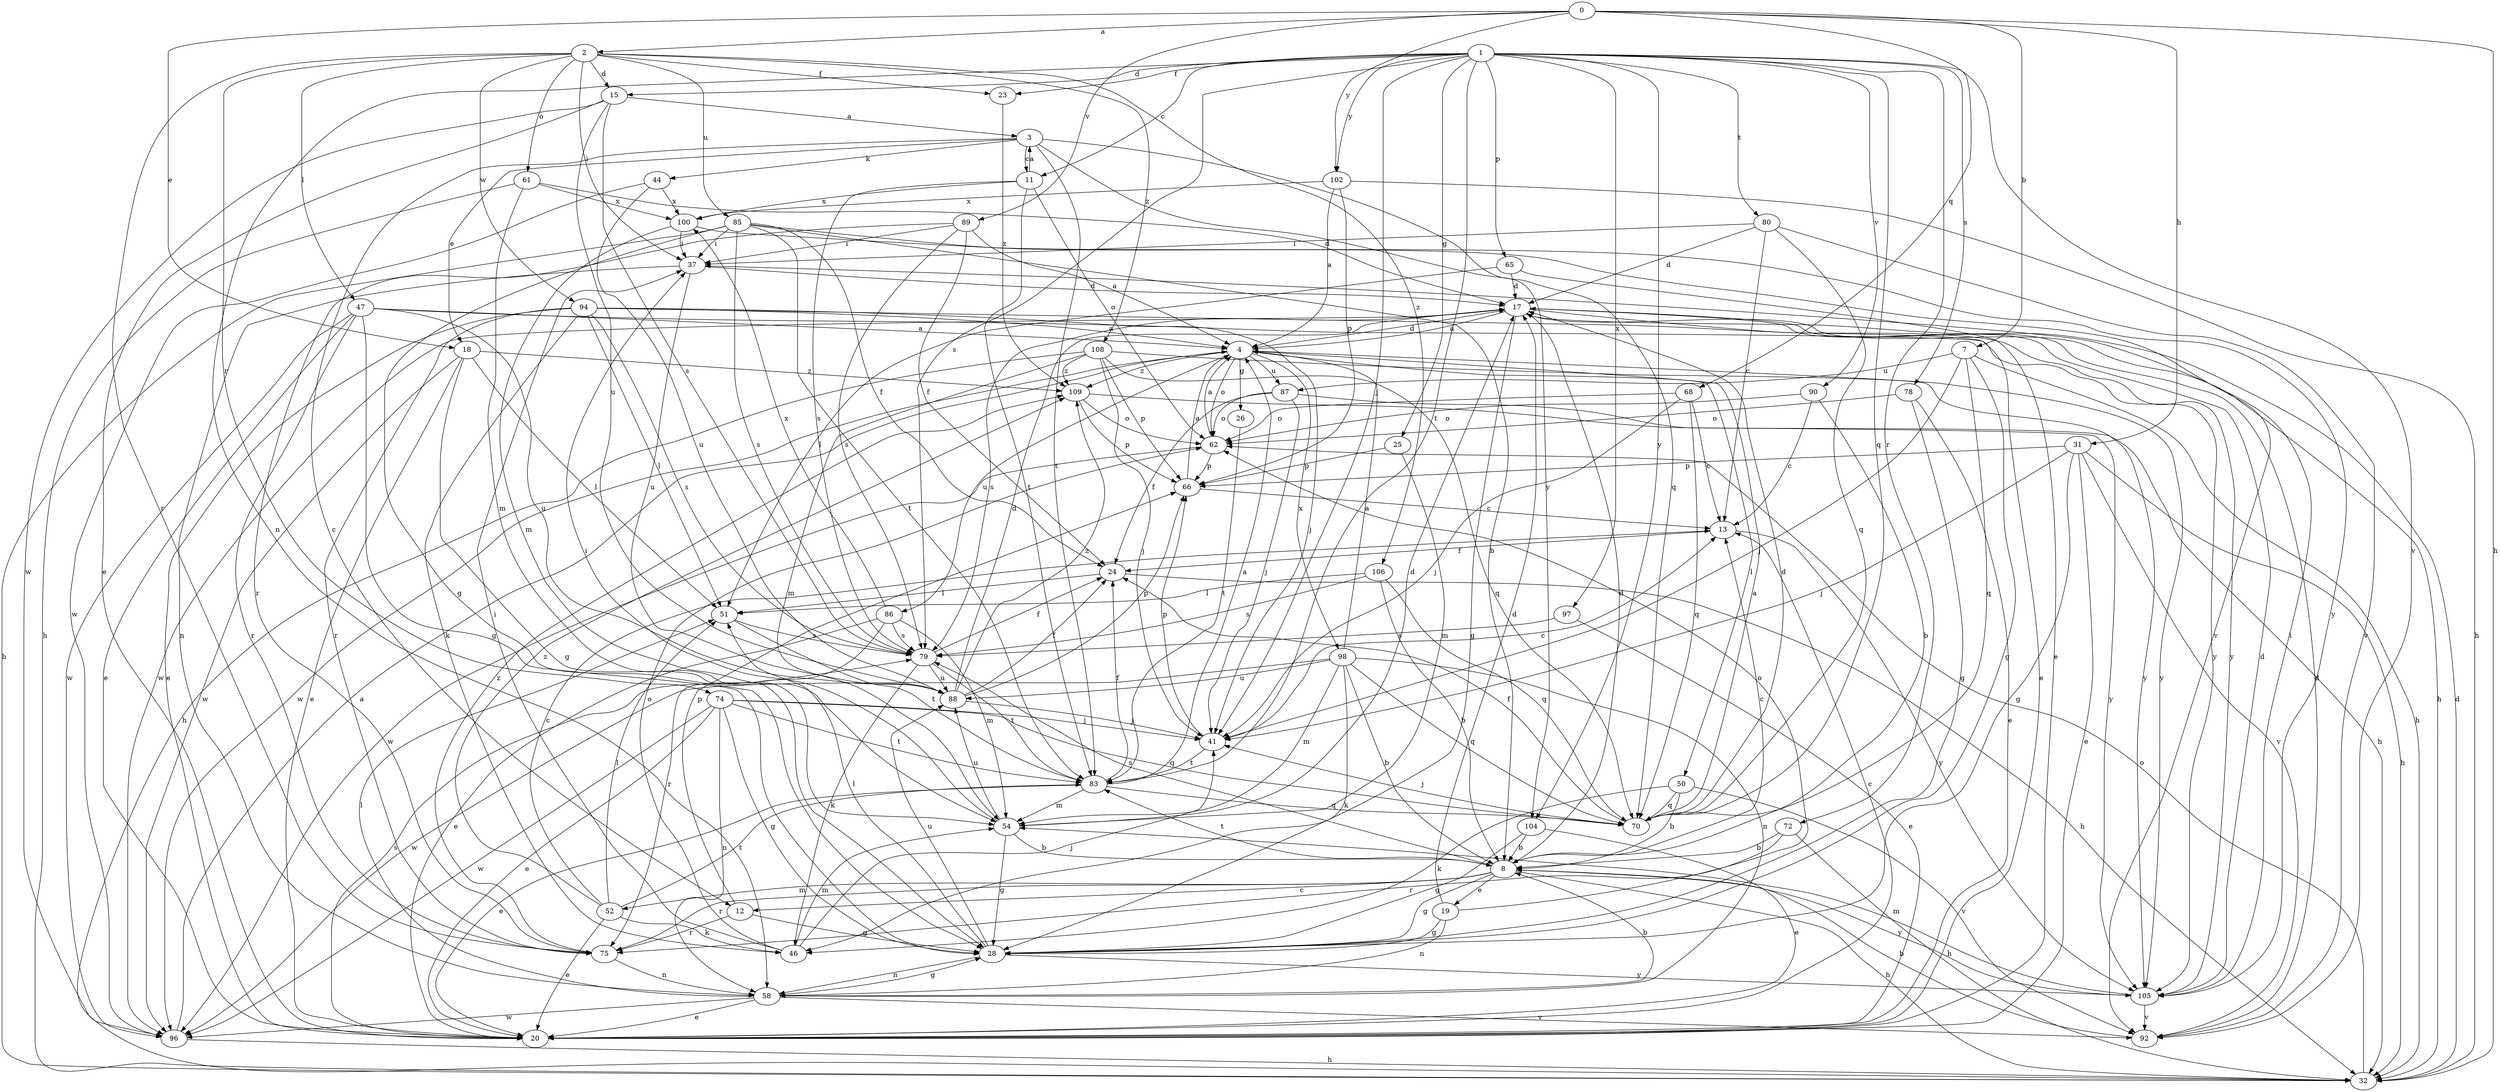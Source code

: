 strict digraph  {
0;
1;
2;
3;
4;
7;
8;
11;
12;
13;
15;
17;
18;
19;
20;
23;
24;
25;
26;
28;
31;
32;
37;
41;
44;
46;
47;
50;
51;
52;
54;
58;
61;
62;
65;
66;
68;
70;
72;
74;
75;
78;
79;
80;
83;
85;
86;
87;
88;
89;
90;
92;
94;
96;
97;
98;
100;
102;
104;
105;
106;
108;
109;
0 -> 2  [label=a];
0 -> 7  [label=b];
0 -> 18  [label=e];
0 -> 31  [label=h];
0 -> 32  [label=h];
0 -> 68  [label=q];
0 -> 89  [label=v];
0 -> 102  [label=y];
1 -> 11  [label=c];
1 -> 15  [label=d];
1 -> 23  [label=f];
1 -> 25  [label=g];
1 -> 41  [label=j];
1 -> 58  [label=n];
1 -> 65  [label=p];
1 -> 70  [label=q];
1 -> 72  [label=r];
1 -> 78  [label=s];
1 -> 79  [label=s];
1 -> 80  [label=t];
1 -> 83  [label=t];
1 -> 90  [label=v];
1 -> 92  [label=v];
1 -> 97  [label=x];
1 -> 102  [label=y];
1 -> 104  [label=y];
2 -> 15  [label=d];
2 -> 23  [label=f];
2 -> 37  [label=i];
2 -> 47  [label=l];
2 -> 61  [label=o];
2 -> 74  [label=r];
2 -> 75  [label=r];
2 -> 85  [label=u];
2 -> 94  [label=w];
2 -> 106  [label=z];
2 -> 108  [label=z];
3 -> 11  [label=c];
3 -> 12  [label=c];
3 -> 18  [label=e];
3 -> 44  [label=k];
3 -> 70  [label=q];
3 -> 83  [label=t];
3 -> 104  [label=y];
4 -> 17  [label=d];
4 -> 26  [label=g];
4 -> 50  [label=l];
4 -> 62  [label=o];
4 -> 86  [label=u];
4 -> 87  [label=u];
4 -> 96  [label=w];
4 -> 98  [label=x];
4 -> 105  [label=y];
4 -> 109  [label=z];
7 -> 28  [label=g];
7 -> 32  [label=h];
7 -> 41  [label=j];
7 -> 70  [label=q];
7 -> 87  [label=u];
8 -> 12  [label=c];
8 -> 13  [label=c];
8 -> 17  [label=d];
8 -> 19  [label=e];
8 -> 28  [label=g];
8 -> 32  [label=h];
8 -> 52  [label=m];
8 -> 75  [label=r];
8 -> 79  [label=s];
8 -> 83  [label=t];
8 -> 105  [label=y];
11 -> 3  [label=a];
11 -> 62  [label=o];
11 -> 79  [label=s];
11 -> 83  [label=t];
11 -> 100  [label=x];
12 -> 28  [label=g];
12 -> 66  [label=p];
12 -> 75  [label=r];
13 -> 24  [label=f];
13 -> 105  [label=y];
15 -> 3  [label=a];
15 -> 20  [label=e];
15 -> 79  [label=s];
15 -> 88  [label=u];
15 -> 96  [label=w];
17 -> 4  [label=a];
17 -> 20  [label=e];
17 -> 28  [label=g];
17 -> 32  [label=h];
17 -> 79  [label=s];
17 -> 96  [label=w];
18 -> 20  [label=e];
18 -> 28  [label=g];
18 -> 51  [label=l];
18 -> 96  [label=w];
18 -> 109  [label=z];
19 -> 17  [label=d];
19 -> 28  [label=g];
19 -> 58  [label=n];
19 -> 62  [label=o];
20 -> 13  [label=c];
20 -> 79  [label=s];
23 -> 109  [label=z];
24 -> 32  [label=h];
24 -> 51  [label=l];
25 -> 54  [label=m];
25 -> 66  [label=p];
26 -> 83  [label=t];
28 -> 51  [label=l];
28 -> 58  [label=n];
28 -> 88  [label=u];
28 -> 105  [label=y];
31 -> 20  [label=e];
31 -> 28  [label=g];
31 -> 32  [label=h];
31 -> 41  [label=j];
31 -> 66  [label=p];
31 -> 92  [label=v];
32 -> 17  [label=d];
32 -> 62  [label=o];
37 -> 17  [label=d];
37 -> 58  [label=n];
37 -> 88  [label=u];
41 -> 13  [label=c];
41 -> 66  [label=p];
41 -> 83  [label=t];
44 -> 88  [label=u];
44 -> 96  [label=w];
44 -> 100  [label=x];
46 -> 37  [label=i];
46 -> 41  [label=j];
46 -> 54  [label=m];
46 -> 62  [label=o];
47 -> 4  [label=a];
47 -> 20  [label=e];
47 -> 28  [label=g];
47 -> 75  [label=r];
47 -> 88  [label=u];
47 -> 96  [label=w];
47 -> 105  [label=y];
50 -> 8  [label=b];
50 -> 46  [label=k];
50 -> 70  [label=q];
50 -> 92  [label=v];
51 -> 79  [label=s];
51 -> 83  [label=t];
52 -> 13  [label=c];
52 -> 20  [label=e];
52 -> 46  [label=k];
52 -> 51  [label=l];
52 -> 83  [label=t];
52 -> 109  [label=z];
54 -> 8  [label=b];
54 -> 17  [label=d];
54 -> 28  [label=g];
54 -> 37  [label=i];
54 -> 88  [label=u];
58 -> 8  [label=b];
58 -> 20  [label=e];
58 -> 28  [label=g];
58 -> 51  [label=l];
58 -> 92  [label=v];
58 -> 96  [label=w];
61 -> 17  [label=d];
61 -> 32  [label=h];
61 -> 54  [label=m];
61 -> 100  [label=x];
62 -> 4  [label=a];
62 -> 66  [label=p];
62 -> 96  [label=w];
65 -> 17  [label=d];
65 -> 20  [label=e];
65 -> 51  [label=l];
66 -> 4  [label=a];
66 -> 13  [label=c];
68 -> 13  [label=c];
68 -> 41  [label=j];
68 -> 62  [label=o];
68 -> 70  [label=q];
70 -> 4  [label=a];
70 -> 17  [label=d];
70 -> 24  [label=f];
70 -> 41  [label=j];
72 -> 8  [label=b];
72 -> 32  [label=h];
72 -> 75  [label=r];
74 -> 20  [label=e];
74 -> 28  [label=g];
74 -> 41  [label=j];
74 -> 58  [label=n];
74 -> 70  [label=q];
74 -> 83  [label=t];
74 -> 96  [label=w];
75 -> 58  [label=n];
75 -> 109  [label=z];
78 -> 20  [label=e];
78 -> 28  [label=g];
78 -> 62  [label=o];
79 -> 24  [label=f];
79 -> 46  [label=k];
79 -> 83  [label=t];
79 -> 88  [label=u];
80 -> 13  [label=c];
80 -> 17  [label=d];
80 -> 37  [label=i];
80 -> 70  [label=q];
80 -> 92  [label=v];
83 -> 4  [label=a];
83 -> 20  [label=e];
83 -> 24  [label=f];
83 -> 54  [label=m];
83 -> 70  [label=q];
85 -> 8  [label=b];
85 -> 24  [label=f];
85 -> 28  [label=g];
85 -> 32  [label=h];
85 -> 37  [label=i];
85 -> 79  [label=s];
85 -> 83  [label=t];
85 -> 92  [label=v];
86 -> 20  [label=e];
86 -> 54  [label=m];
86 -> 75  [label=r];
86 -> 79  [label=s];
86 -> 100  [label=x];
87 -> 24  [label=f];
87 -> 32  [label=h];
87 -> 41  [label=j];
87 -> 62  [label=o];
88 -> 17  [label=d];
88 -> 24  [label=f];
88 -> 41  [label=j];
88 -> 66  [label=p];
88 -> 109  [label=z];
89 -> 4  [label=a];
89 -> 24  [label=f];
89 -> 37  [label=i];
89 -> 75  [label=r];
89 -> 79  [label=s];
90 -> 8  [label=b];
90 -> 13  [label=c];
90 -> 62  [label=o];
92 -> 8  [label=b];
92 -> 17  [label=d];
94 -> 4  [label=a];
94 -> 20  [label=e];
94 -> 41  [label=j];
94 -> 46  [label=k];
94 -> 51  [label=l];
94 -> 75  [label=r];
94 -> 79  [label=s];
94 -> 105  [label=y];
96 -> 4  [label=a];
96 -> 32  [label=h];
97 -> 20  [label=e];
97 -> 79  [label=s];
98 -> 4  [label=a];
98 -> 8  [label=b];
98 -> 46  [label=k];
98 -> 54  [label=m];
98 -> 58  [label=n];
98 -> 70  [label=q];
98 -> 88  [label=u];
98 -> 96  [label=w];
100 -> 37  [label=i];
100 -> 54  [label=m];
100 -> 105  [label=y];
102 -> 4  [label=a];
102 -> 32  [label=h];
102 -> 66  [label=p];
102 -> 100  [label=x];
104 -> 8  [label=b];
104 -> 20  [label=e];
104 -> 28  [label=g];
105 -> 17  [label=d];
105 -> 37  [label=i];
105 -> 54  [label=m];
105 -> 92  [label=v];
106 -> 8  [label=b];
106 -> 51  [label=l];
106 -> 70  [label=q];
106 -> 79  [label=s];
108 -> 32  [label=h];
108 -> 41  [label=j];
108 -> 54  [label=m];
108 -> 66  [label=p];
108 -> 70  [label=q];
108 -> 105  [label=y];
108 -> 109  [label=z];
109 -> 62  [label=o];
109 -> 66  [label=p];
109 -> 105  [label=y];
}
